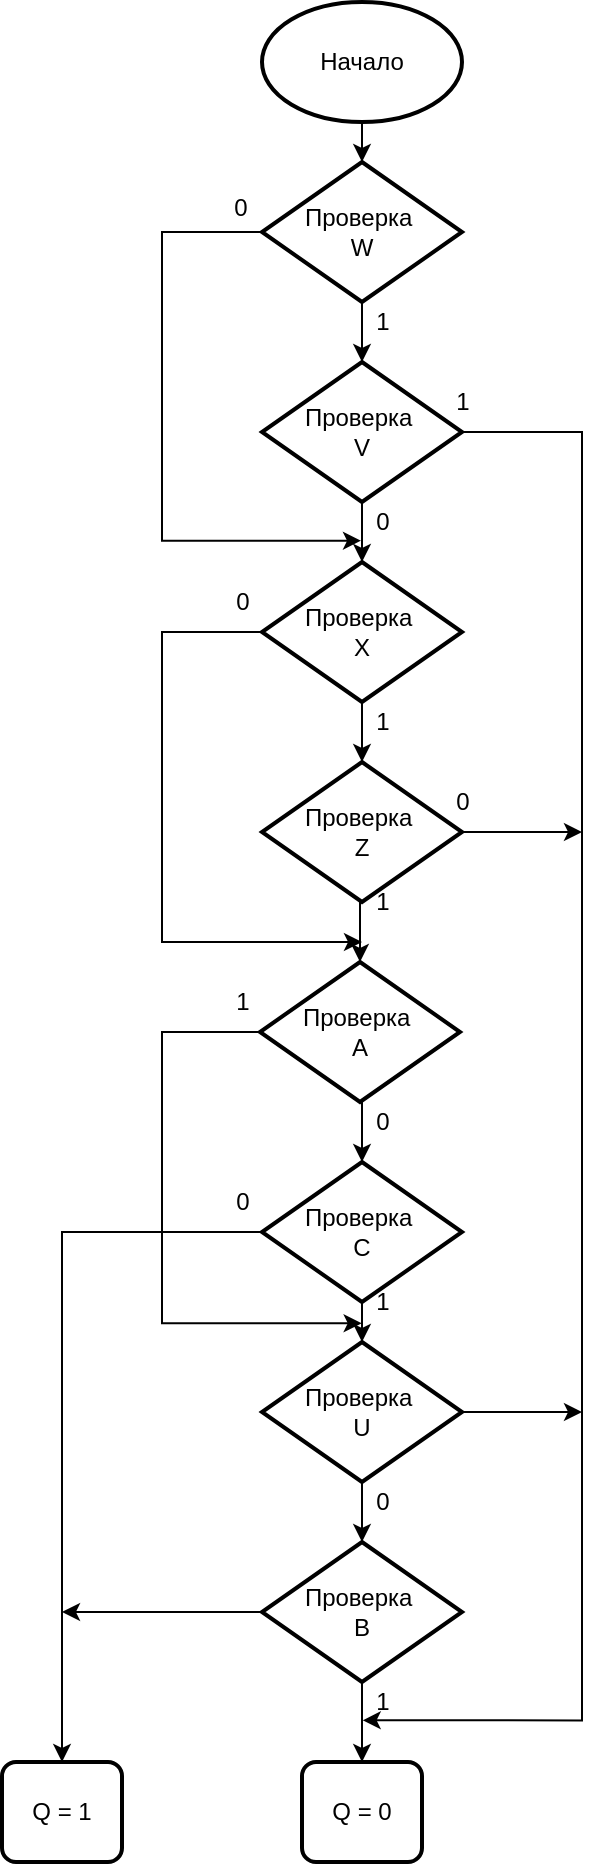 <mxfile version="14.9.6" type="device"><diagram id="yqLgjBp-4J1UF5xp1O1x" name="Страница 1"><mxGraphModel dx="838" dy="480" grid="1" gridSize="10" guides="1" tooltips="1" connect="1" arrows="1" fold="1" page="1" pageScale="1" pageWidth="3300" pageHeight="4681" math="0" shadow="0"><root><mxCell id="0"/><mxCell id="1" parent="0"/><mxCell id="QGTZ0-Orrx1dUFmQIdBW-44" style="edgeStyle=orthogonalEdgeStyle;rounded=0;orthogonalLoop=1;jettySize=auto;html=1;exitX=0.5;exitY=1;exitDx=0;exitDy=0;exitPerimeter=0;entryX=0.5;entryY=0;entryDx=0;entryDy=0;entryPerimeter=0;" edge="1" parent="1" source="QGTZ0-Orrx1dUFmQIdBW-1" target="QGTZ0-Orrx1dUFmQIdBW-2"><mxGeometry relative="1" as="geometry"/></mxCell><mxCell id="QGTZ0-Orrx1dUFmQIdBW-1" value="Начало" style="strokeWidth=2;html=1;shape=mxgraph.flowchart.start_1;whiteSpace=wrap;" vertex="1" parent="1"><mxGeometry x="330" y="40" width="100" height="60" as="geometry"/></mxCell><mxCell id="QGTZ0-Orrx1dUFmQIdBW-4" style="edgeStyle=orthogonalEdgeStyle;rounded=0;orthogonalLoop=1;jettySize=auto;html=1;exitX=0.5;exitY=1;exitDx=0;exitDy=0;exitPerimeter=0;entryX=0.5;entryY=0;entryDx=0;entryDy=0;entryPerimeter=0;" edge="1" parent="1" source="QGTZ0-Orrx1dUFmQIdBW-2" target="QGTZ0-Orrx1dUFmQIdBW-3"><mxGeometry relative="1" as="geometry"/></mxCell><mxCell id="QGTZ0-Orrx1dUFmQIdBW-9" style="edgeStyle=orthogonalEdgeStyle;rounded=0;orthogonalLoop=1;jettySize=auto;html=1;exitX=0;exitY=0.5;exitDx=0;exitDy=0;exitPerimeter=0;entryX=-0.025;entryY=0.968;entryDx=0;entryDy=0;entryPerimeter=0;" edge="1" parent="1" source="QGTZ0-Orrx1dUFmQIdBW-2" target="QGTZ0-Orrx1dUFmQIdBW-8"><mxGeometry relative="1" as="geometry"><mxPoint x="290" y="310" as="targetPoint"/><Array as="points"><mxPoint x="280" y="155"/><mxPoint x="280" y="309"/></Array></mxGeometry></mxCell><mxCell id="QGTZ0-Orrx1dUFmQIdBW-2" value="&lt;font style=&quot;font-size: 12px&quot;&gt;Проверка&amp;nbsp;&lt;br&gt;W&lt;/font&gt;" style="strokeWidth=2;html=1;shape=mxgraph.flowchart.decision;whiteSpace=wrap;" vertex="1" parent="1"><mxGeometry x="330" y="120" width="100" height="70" as="geometry"/></mxCell><mxCell id="QGTZ0-Orrx1dUFmQIdBW-7" style="edgeStyle=orthogonalEdgeStyle;rounded=0;orthogonalLoop=1;jettySize=auto;html=1;exitX=0.5;exitY=1;exitDx=0;exitDy=0;exitPerimeter=0;entryX=0.5;entryY=0;entryDx=0;entryDy=0;entryPerimeter=0;" edge="1" parent="1" source="QGTZ0-Orrx1dUFmQIdBW-3" target="QGTZ0-Orrx1dUFmQIdBW-6"><mxGeometry relative="1" as="geometry"/></mxCell><mxCell id="QGTZ0-Orrx1dUFmQIdBW-14" style="edgeStyle=orthogonalEdgeStyle;rounded=0;orthogonalLoop=1;jettySize=auto;html=1;exitX=1;exitY=0.5;exitDx=0;exitDy=0;exitPerimeter=0;entryX=0.017;entryY=0.958;entryDx=0;entryDy=0;entryPerimeter=0;" edge="1" parent="1" source="QGTZ0-Orrx1dUFmQIdBW-3" target="QGTZ0-Orrx1dUFmQIdBW-34"><mxGeometry relative="1" as="geometry"><mxPoint x="480" y="900" as="targetPoint"/><Array as="points"><mxPoint x="490" y="255"/><mxPoint x="490" y="899"/></Array></mxGeometry></mxCell><mxCell id="QGTZ0-Orrx1dUFmQIdBW-3" value="&lt;font style=&quot;font-size: 12px&quot;&gt;Проверка&amp;nbsp;&lt;br&gt;V&lt;br&gt;&lt;/font&gt;" style="strokeWidth=2;html=1;shape=mxgraph.flowchart.decision;whiteSpace=wrap;" vertex="1" parent="1"><mxGeometry x="330" y="220" width="100" height="70" as="geometry"/></mxCell><mxCell id="QGTZ0-Orrx1dUFmQIdBW-5" value="1" style="text;html=1;align=center;verticalAlign=middle;resizable=0;points=[];autosize=1;strokeColor=none;" vertex="1" parent="1"><mxGeometry x="380" y="190" width="20" height="20" as="geometry"/></mxCell><mxCell id="QGTZ0-Orrx1dUFmQIdBW-12" style="edgeStyle=orthogonalEdgeStyle;rounded=0;orthogonalLoop=1;jettySize=auto;html=1;exitX=0.5;exitY=1;exitDx=0;exitDy=0;exitPerimeter=0;entryX=0.5;entryY=0;entryDx=0;entryDy=0;entryPerimeter=0;" edge="1" parent="1" source="QGTZ0-Orrx1dUFmQIdBW-6" target="QGTZ0-Orrx1dUFmQIdBW-11"><mxGeometry relative="1" as="geometry"/></mxCell><mxCell id="QGTZ0-Orrx1dUFmQIdBW-19" style="edgeStyle=orthogonalEdgeStyle;rounded=0;orthogonalLoop=1;jettySize=auto;html=1;exitX=0;exitY=0.5;exitDx=0;exitDy=0;exitPerimeter=0;" edge="1" parent="1" source="QGTZ0-Orrx1dUFmQIdBW-6"><mxGeometry relative="1" as="geometry"><mxPoint x="380" y="510" as="targetPoint"/><Array as="points"><mxPoint x="280" y="355"/><mxPoint x="280" y="510"/></Array></mxGeometry></mxCell><mxCell id="QGTZ0-Orrx1dUFmQIdBW-6" value="&lt;font style=&quot;font-size: 12px&quot;&gt;Проверка&amp;nbsp;&lt;br&gt;X&lt;br&gt;&lt;/font&gt;" style="strokeWidth=2;html=1;shape=mxgraph.flowchart.decision;whiteSpace=wrap;" vertex="1" parent="1"><mxGeometry x="330" y="320" width="100" height="70" as="geometry"/></mxCell><mxCell id="QGTZ0-Orrx1dUFmQIdBW-8" value="0" style="text;html=1;align=center;verticalAlign=middle;resizable=0;points=[];autosize=1;strokeColor=none;" vertex="1" parent="1"><mxGeometry x="380" y="290" width="20" height="20" as="geometry"/></mxCell><mxCell id="QGTZ0-Orrx1dUFmQIdBW-10" value="0" style="text;html=1;align=center;verticalAlign=middle;resizable=0;points=[];autosize=1;strokeColor=none;" vertex="1" parent="1"><mxGeometry x="309" y="133" width="20" height="20" as="geometry"/></mxCell><mxCell id="QGTZ0-Orrx1dUFmQIdBW-17" style="edgeStyle=orthogonalEdgeStyle;rounded=0;orthogonalLoop=1;jettySize=auto;html=1;exitX=0.5;exitY=1;exitDx=0;exitDy=0;exitPerimeter=0;entryX=0.5;entryY=0;entryDx=0;entryDy=0;entryPerimeter=0;" edge="1" parent="1" source="QGTZ0-Orrx1dUFmQIdBW-11" target="QGTZ0-Orrx1dUFmQIdBW-16"><mxGeometry relative="1" as="geometry"/></mxCell><mxCell id="QGTZ0-Orrx1dUFmQIdBW-21" style="edgeStyle=orthogonalEdgeStyle;rounded=0;orthogonalLoop=1;jettySize=auto;html=1;exitX=1;exitY=0.5;exitDx=0;exitDy=0;exitPerimeter=0;" edge="1" parent="1" source="QGTZ0-Orrx1dUFmQIdBW-11"><mxGeometry relative="1" as="geometry"><mxPoint x="490" y="455" as="targetPoint"/></mxGeometry></mxCell><mxCell id="QGTZ0-Orrx1dUFmQIdBW-11" value="&lt;font style=&quot;font-size: 12px&quot;&gt;Проверка&amp;nbsp;&lt;br&gt;Z&lt;br&gt;&lt;/font&gt;" style="strokeWidth=2;html=1;shape=mxgraph.flowchart.decision;whiteSpace=wrap;" vertex="1" parent="1"><mxGeometry x="330" y="420" width="100" height="70" as="geometry"/></mxCell><mxCell id="QGTZ0-Orrx1dUFmQIdBW-13" value="1" style="text;html=1;align=center;verticalAlign=middle;resizable=0;points=[];autosize=1;strokeColor=none;" vertex="1" parent="1"><mxGeometry x="380" y="390" width="20" height="20" as="geometry"/></mxCell><mxCell id="QGTZ0-Orrx1dUFmQIdBW-15" value="1" style="text;html=1;align=center;verticalAlign=middle;resizable=0;points=[];autosize=1;strokeColor=none;" vertex="1" parent="1"><mxGeometry x="420" y="230" width="20" height="20" as="geometry"/></mxCell><mxCell id="QGTZ0-Orrx1dUFmQIdBW-27" style="edgeStyle=orthogonalEdgeStyle;rounded=0;orthogonalLoop=1;jettySize=auto;html=1;exitX=0.5;exitY=1;exitDx=0;exitDy=0;exitPerimeter=0;entryX=0.5;entryY=0;entryDx=0;entryDy=0;entryPerimeter=0;" edge="1" parent="1" source="QGTZ0-Orrx1dUFmQIdBW-16" target="QGTZ0-Orrx1dUFmQIdBW-23"><mxGeometry relative="1" as="geometry"/></mxCell><mxCell id="QGTZ0-Orrx1dUFmQIdBW-37" style="edgeStyle=orthogonalEdgeStyle;rounded=0;orthogonalLoop=1;jettySize=auto;html=1;exitX=0;exitY=0.5;exitDx=0;exitDy=0;exitPerimeter=0;entryX=-0.008;entryY=1.031;entryDx=0;entryDy=0;entryPerimeter=0;" edge="1" parent="1" source="QGTZ0-Orrx1dUFmQIdBW-16" target="QGTZ0-Orrx1dUFmQIdBW-31"><mxGeometry relative="1" as="geometry"><mxPoint x="378" y="701" as="targetPoint"/><Array as="points"><mxPoint x="280" y="555"/><mxPoint x="280" y="701"/></Array></mxGeometry></mxCell><mxCell id="QGTZ0-Orrx1dUFmQIdBW-16" value="&lt;font style=&quot;font-size: 12px&quot;&gt;Проверка&amp;nbsp;&lt;br&gt;A&lt;br&gt;&lt;/font&gt;" style="strokeWidth=2;html=1;shape=mxgraph.flowchart.decision;whiteSpace=wrap;" vertex="1" parent="1"><mxGeometry x="329" y="520" width="100" height="70" as="geometry"/></mxCell><mxCell id="QGTZ0-Orrx1dUFmQIdBW-18" value="1" style="text;html=1;align=center;verticalAlign=middle;resizable=0;points=[];autosize=1;strokeColor=none;" vertex="1" parent="1"><mxGeometry x="380" y="480" width="20" height="20" as="geometry"/></mxCell><mxCell id="QGTZ0-Orrx1dUFmQIdBW-20" value="0" style="text;html=1;align=center;verticalAlign=middle;resizable=0;points=[];autosize=1;strokeColor=none;" vertex="1" parent="1"><mxGeometry x="310" y="330" width="20" height="20" as="geometry"/></mxCell><mxCell id="QGTZ0-Orrx1dUFmQIdBW-22" value="0" style="text;html=1;align=center;verticalAlign=middle;resizable=0;points=[];autosize=1;strokeColor=none;" vertex="1" parent="1"><mxGeometry x="420" y="430" width="20" height="20" as="geometry"/></mxCell><mxCell id="QGTZ0-Orrx1dUFmQIdBW-28" style="edgeStyle=orthogonalEdgeStyle;rounded=0;orthogonalLoop=1;jettySize=auto;html=1;exitX=0.5;exitY=1;exitDx=0;exitDy=0;exitPerimeter=0;entryX=0.5;entryY=0;entryDx=0;entryDy=0;entryPerimeter=0;" edge="1" parent="1" source="QGTZ0-Orrx1dUFmQIdBW-23" target="QGTZ0-Orrx1dUFmQIdBW-24"><mxGeometry relative="1" as="geometry"/></mxCell><mxCell id="QGTZ0-Orrx1dUFmQIdBW-39" style="edgeStyle=orthogonalEdgeStyle;rounded=0;orthogonalLoop=1;jettySize=auto;html=1;exitX=0;exitY=0.5;exitDx=0;exitDy=0;exitPerimeter=0;entryX=0.5;entryY=0;entryDx=0;entryDy=0;" edge="1" parent="1" source="QGTZ0-Orrx1dUFmQIdBW-23" target="QGTZ0-Orrx1dUFmQIdBW-41"><mxGeometry relative="1" as="geometry"><mxPoint x="230" y="920" as="targetPoint"/></mxGeometry></mxCell><mxCell id="QGTZ0-Orrx1dUFmQIdBW-23" value="&lt;font style=&quot;font-size: 12px&quot;&gt;Проверка&amp;nbsp;&lt;br&gt;C&lt;br&gt;&lt;/font&gt;" style="strokeWidth=2;html=1;shape=mxgraph.flowchart.decision;whiteSpace=wrap;" vertex="1" parent="1"><mxGeometry x="330" y="620" width="100" height="70" as="geometry"/></mxCell><mxCell id="QGTZ0-Orrx1dUFmQIdBW-29" style="edgeStyle=orthogonalEdgeStyle;rounded=0;orthogonalLoop=1;jettySize=auto;html=1;exitX=0.5;exitY=1;exitDx=0;exitDy=0;exitPerimeter=0;entryX=0.5;entryY=0;entryDx=0;entryDy=0;entryPerimeter=0;" edge="1" parent="1" source="QGTZ0-Orrx1dUFmQIdBW-24" target="QGTZ0-Orrx1dUFmQIdBW-25"><mxGeometry relative="1" as="geometry"/></mxCell><mxCell id="QGTZ0-Orrx1dUFmQIdBW-43" style="edgeStyle=orthogonalEdgeStyle;rounded=0;orthogonalLoop=1;jettySize=auto;html=1;exitX=1;exitY=0.5;exitDx=0;exitDy=0;exitPerimeter=0;" edge="1" parent="1" source="QGTZ0-Orrx1dUFmQIdBW-24"><mxGeometry relative="1" as="geometry"><mxPoint x="490" y="745" as="targetPoint"/></mxGeometry></mxCell><mxCell id="QGTZ0-Orrx1dUFmQIdBW-24" value="&lt;font style=&quot;font-size: 12px&quot;&gt;Проверка&amp;nbsp;&lt;br&gt;U&lt;br&gt;&lt;/font&gt;" style="strokeWidth=2;html=1;shape=mxgraph.flowchart.decision;whiteSpace=wrap;" vertex="1" parent="1"><mxGeometry x="330" y="710" width="100" height="70" as="geometry"/></mxCell><mxCell id="QGTZ0-Orrx1dUFmQIdBW-35" style="edgeStyle=orthogonalEdgeStyle;rounded=0;orthogonalLoop=1;jettySize=auto;html=1;exitX=0.5;exitY=1;exitDx=0;exitDy=0;exitPerimeter=0;entryX=0.5;entryY=0;entryDx=0;entryDy=0;" edge="1" parent="1" source="QGTZ0-Orrx1dUFmQIdBW-25" target="QGTZ0-Orrx1dUFmQIdBW-36"><mxGeometry relative="1" as="geometry"><mxPoint x="380.333" y="920" as="targetPoint"/></mxGeometry></mxCell><mxCell id="QGTZ0-Orrx1dUFmQIdBW-42" style="edgeStyle=orthogonalEdgeStyle;rounded=0;orthogonalLoop=1;jettySize=auto;html=1;exitX=0;exitY=0.5;exitDx=0;exitDy=0;exitPerimeter=0;" edge="1" parent="1" source="QGTZ0-Orrx1dUFmQIdBW-25"><mxGeometry relative="1" as="geometry"><mxPoint x="230" y="845" as="targetPoint"/></mxGeometry></mxCell><mxCell id="QGTZ0-Orrx1dUFmQIdBW-25" value="&lt;font style=&quot;font-size: 12px&quot;&gt;Проверка&amp;nbsp;&lt;br&gt;B&lt;br&gt;&lt;/font&gt;" style="strokeWidth=2;html=1;shape=mxgraph.flowchart.decision;whiteSpace=wrap;" vertex="1" parent="1"><mxGeometry x="330" y="810" width="100" height="70" as="geometry"/></mxCell><mxCell id="QGTZ0-Orrx1dUFmQIdBW-30" value="0" style="text;html=1;align=center;verticalAlign=middle;resizable=0;points=[];autosize=1;strokeColor=none;" vertex="1" parent="1"><mxGeometry x="380" y="590" width="20" height="20" as="geometry"/></mxCell><mxCell id="QGTZ0-Orrx1dUFmQIdBW-31" value="1" style="text;html=1;align=center;verticalAlign=middle;resizable=0;points=[];autosize=1;strokeColor=none;" vertex="1" parent="1"><mxGeometry x="380" y="680" width="20" height="20" as="geometry"/></mxCell><mxCell id="QGTZ0-Orrx1dUFmQIdBW-33" value="0" style="text;html=1;align=center;verticalAlign=middle;resizable=0;points=[];autosize=1;strokeColor=none;" vertex="1" parent="1"><mxGeometry x="380" y="780" width="20" height="20" as="geometry"/></mxCell><mxCell id="QGTZ0-Orrx1dUFmQIdBW-34" value="1" style="text;html=1;align=center;verticalAlign=middle;resizable=0;points=[];autosize=1;strokeColor=none;" vertex="1" parent="1"><mxGeometry x="380" y="880" width="20" height="20" as="geometry"/></mxCell><mxCell id="QGTZ0-Orrx1dUFmQIdBW-36" value="Q = 0" style="rounded=1;whiteSpace=wrap;html=1;absoluteArcSize=1;arcSize=14;strokeWidth=2;" vertex="1" parent="1"><mxGeometry x="350" y="920" width="60" height="50" as="geometry"/></mxCell><mxCell id="QGTZ0-Orrx1dUFmQIdBW-38" value="1" style="text;html=1;align=center;verticalAlign=middle;resizable=0;points=[];autosize=1;strokeColor=none;" vertex="1" parent="1"><mxGeometry x="310" y="530" width="20" height="20" as="geometry"/></mxCell><mxCell id="QGTZ0-Orrx1dUFmQIdBW-40" value="0" style="text;html=1;align=center;verticalAlign=middle;resizable=0;points=[];autosize=1;strokeColor=none;" vertex="1" parent="1"><mxGeometry x="310" y="630" width="20" height="20" as="geometry"/></mxCell><mxCell id="QGTZ0-Orrx1dUFmQIdBW-41" value="Q = 1" style="rounded=1;whiteSpace=wrap;html=1;absoluteArcSize=1;arcSize=14;strokeWidth=2;" vertex="1" parent="1"><mxGeometry x="200" y="920" width="60" height="50" as="geometry"/></mxCell></root></mxGraphModel></diagram></mxfile>